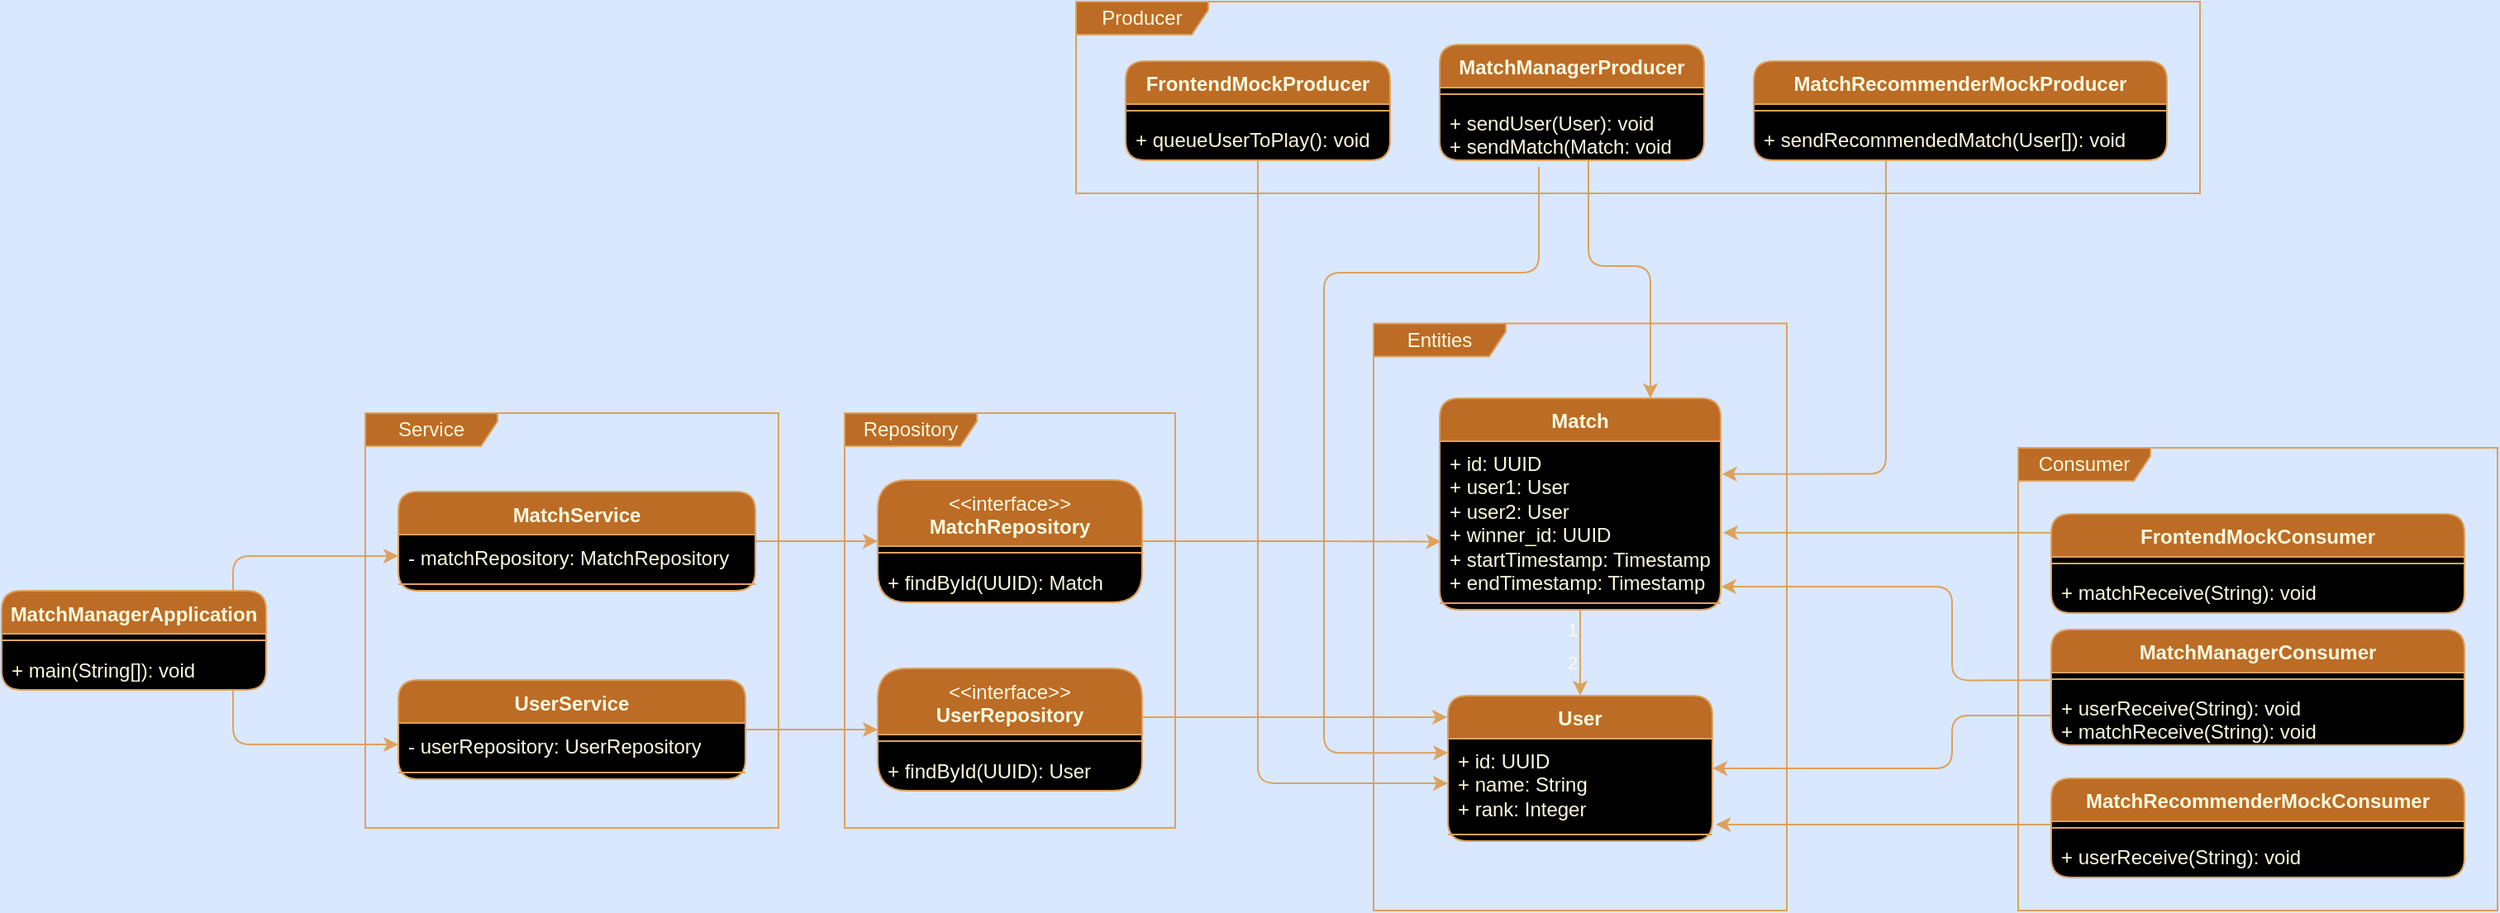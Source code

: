 <mxfile version="24.8.6">
  <diagram name="Página-1" id="VIkds1nKFeMDb14dhIDM">
    <mxGraphModel dx="2558" dy="1241" grid="0" gridSize="10" guides="1" tooltips="1" connect="1" arrows="1" fold="1" page="0" pageScale="1" pageWidth="800" pageHeight="450" background="#D9E8FF" math="0" shadow="0">
      <root>
        <mxCell id="0" />
        <mxCell id="1" parent="0" />
        <mxCell id="4dFmbhaFxBzCHr-sWIdQ-84" style="edgeStyle=orthogonalEdgeStyle;rounded=1;orthogonalLoop=1;jettySize=auto;html=1;entryX=0;entryY=0.5;entryDx=0;entryDy=0;labelBackgroundColor=none;fontColor=default;strokeColor=#DDA15E;" edge="1" parent="1" source="4dFmbhaFxBzCHr-sWIdQ-38" target="4dFmbhaFxBzCHr-sWIdQ-74">
          <mxGeometry relative="1" as="geometry" />
        </mxCell>
        <mxCell id="4dFmbhaFxBzCHr-sWIdQ-38" value="FrontendMockProducer" style="swimlane;fontStyle=1;align=center;verticalAlign=top;childLayout=stackLayout;horizontal=1;startSize=26;horizontalStack=0;resizeParent=1;resizeParentMax=0;resizeLast=0;collapsible=1;marginBottom=0;whiteSpace=wrap;html=1;rounded=1;labelBackgroundColor=none;fillColor=#BC6C25;strokeColor=#DDA15E;fontColor=#FEFAE0;swimlaneFillColor=#000000;" vertex="1" parent="1">
          <mxGeometry x="-82" y="-250" width="160" height="60" as="geometry" />
        </mxCell>
        <mxCell id="4dFmbhaFxBzCHr-sWIdQ-40" value="" style="line;strokeWidth=1;fillColor=none;align=left;verticalAlign=middle;spacingTop=-1;spacingLeft=3;spacingRight=3;rotatable=0;labelPosition=right;points=[];portConstraint=eastwest;rounded=1;labelBackgroundColor=none;strokeColor=#DDA15E;fontColor=#FEFAE0;" vertex="1" parent="4dFmbhaFxBzCHr-sWIdQ-38">
          <mxGeometry y="26" width="160" height="8" as="geometry" />
        </mxCell>
        <mxCell id="4dFmbhaFxBzCHr-sWIdQ-41" value="+ queueUserToPlay(): void" style="text;strokeColor=none;fillColor=none;align=left;verticalAlign=top;spacingLeft=4;spacingRight=4;overflow=hidden;rotatable=0;points=[[0,0.5],[1,0.5]];portConstraint=eastwest;whiteSpace=wrap;html=1;rounded=1;labelBackgroundColor=none;fontColor=#FEFAE0;" vertex="1" parent="4dFmbhaFxBzCHr-sWIdQ-38">
          <mxGeometry y="34" width="160" height="26" as="geometry" />
        </mxCell>
        <mxCell id="4dFmbhaFxBzCHr-sWIdQ-144" style="edgeStyle=orthogonalEdgeStyle;rounded=1;orthogonalLoop=1;jettySize=auto;html=1;entryX=0.75;entryY=0;entryDx=0;entryDy=0;labelBackgroundColor=none;fontColor=default;strokeColor=#DDA15E;" edge="1" parent="1" source="4dFmbhaFxBzCHr-sWIdQ-42" target="4dFmbhaFxBzCHr-sWIdQ-69">
          <mxGeometry relative="1" as="geometry">
            <Array as="points">
              <mxPoint x="198" y="-126" />
              <mxPoint x="236" y="-126" />
            </Array>
          </mxGeometry>
        </mxCell>
        <mxCell id="4dFmbhaFxBzCHr-sWIdQ-42" value="MatchManagerProducer" style="swimlane;fontStyle=1;align=center;verticalAlign=top;childLayout=stackLayout;horizontal=1;startSize=26;horizontalStack=0;resizeParent=1;resizeParentMax=0;resizeLast=0;collapsible=1;marginBottom=0;whiteSpace=wrap;html=1;rounded=1;labelBackgroundColor=none;fillColor=#BC6C25;strokeColor=#DDA15E;fontColor=#FEFAE0;swimlaneFillColor=#000000;" vertex="1" parent="1">
          <mxGeometry x="108" y="-260" width="160" height="70" as="geometry" />
        </mxCell>
        <mxCell id="4dFmbhaFxBzCHr-sWIdQ-43" value="" style="line;strokeWidth=1;fillColor=none;align=left;verticalAlign=middle;spacingTop=-1;spacingLeft=3;spacingRight=3;rotatable=0;labelPosition=right;points=[];portConstraint=eastwest;rounded=1;labelBackgroundColor=none;strokeColor=#DDA15E;fontColor=#FEFAE0;" vertex="1" parent="4dFmbhaFxBzCHr-sWIdQ-42">
          <mxGeometry y="26" width="160" height="8" as="geometry" />
        </mxCell>
        <mxCell id="4dFmbhaFxBzCHr-sWIdQ-44" value="+ sendUser(User): void&lt;div&gt;+ sendMatch(Match: void&lt;/div&gt;" style="text;strokeColor=none;fillColor=none;align=left;verticalAlign=top;spacingLeft=4;spacingRight=4;overflow=hidden;rotatable=0;points=[[0,0.5],[1,0.5]];portConstraint=eastwest;whiteSpace=wrap;html=1;rounded=1;labelBackgroundColor=none;fontColor=#FEFAE0;" vertex="1" parent="4dFmbhaFxBzCHr-sWIdQ-42">
          <mxGeometry y="34" width="160" height="36" as="geometry" />
        </mxCell>
        <mxCell id="4dFmbhaFxBzCHr-sWIdQ-45" value="MatchRecommenderMockProducer" style="swimlane;fontStyle=1;align=center;verticalAlign=top;childLayout=stackLayout;horizontal=1;startSize=26;horizontalStack=0;resizeParent=1;resizeParentMax=0;resizeLast=0;collapsible=1;marginBottom=0;whiteSpace=wrap;html=1;rounded=1;labelBackgroundColor=none;fillColor=#BC6C25;strokeColor=#DDA15E;fontColor=#FEFAE0;swimlaneFillColor=#000000;" vertex="1" parent="1">
          <mxGeometry x="298" y="-250" width="250" height="60" as="geometry" />
        </mxCell>
        <mxCell id="4dFmbhaFxBzCHr-sWIdQ-46" value="" style="line;strokeWidth=1;fillColor=none;align=left;verticalAlign=middle;spacingTop=-1;spacingLeft=3;spacingRight=3;rotatable=0;labelPosition=right;points=[];portConstraint=eastwest;rounded=1;labelBackgroundColor=none;strokeColor=#DDA15E;fontColor=#FEFAE0;" vertex="1" parent="4dFmbhaFxBzCHr-sWIdQ-45">
          <mxGeometry y="26" width="250" height="8" as="geometry" />
        </mxCell>
        <mxCell id="4dFmbhaFxBzCHr-sWIdQ-47" value="+ sendRecommendedMatch(User[]): void" style="text;strokeColor=none;fillColor=none;align=left;verticalAlign=top;spacingLeft=4;spacingRight=4;overflow=hidden;rotatable=0;points=[[0,0.5],[1,0.5]];portConstraint=eastwest;whiteSpace=wrap;html=1;rounded=1;labelBackgroundColor=none;fontColor=#FEFAE0;" vertex="1" parent="4dFmbhaFxBzCHr-sWIdQ-45">
          <mxGeometry y="34" width="250" height="26" as="geometry" />
        </mxCell>
        <mxCell id="4dFmbhaFxBzCHr-sWIdQ-67" value="Producer" style="shape=umlFrame;whiteSpace=wrap;html=1;pointerEvents=0;width=80;height=20;rounded=1;labelBackgroundColor=none;fillColor=#BC6C25;strokeColor=#DDA15E;fontColor=#FEFAE0;" vertex="1" parent="1">
          <mxGeometry x="-112" y="-286" width="680" height="116" as="geometry" />
        </mxCell>
        <mxCell id="4dFmbhaFxBzCHr-sWIdQ-96" style="edgeStyle=orthogonalEdgeStyle;rounded=1;orthogonalLoop=1;jettySize=auto;html=1;entryX=0.5;entryY=0;entryDx=0;entryDy=0;labelBackgroundColor=none;fontColor=default;strokeColor=#DDA15E;" edge="1" parent="1" source="4dFmbhaFxBzCHr-sWIdQ-69" target="4dFmbhaFxBzCHr-sWIdQ-73">
          <mxGeometry relative="1" as="geometry" />
        </mxCell>
        <mxCell id="4dFmbhaFxBzCHr-sWIdQ-97" value="1" style="edgeLabel;html=1;align=center;verticalAlign=middle;resizable=0;points=[];rounded=1;labelBackgroundColor=none;fontColor=#FEFAE0;" vertex="1" connectable="0" parent="4dFmbhaFxBzCHr-sWIdQ-96">
          <mxGeometry x="-0.308" y="1" relative="1" as="geometry">
            <mxPoint x="-6" y="-6" as="offset" />
          </mxGeometry>
        </mxCell>
        <mxCell id="4dFmbhaFxBzCHr-sWIdQ-98" value="2" style="edgeLabel;html=1;align=center;verticalAlign=middle;resizable=0;points=[];rounded=1;labelBackgroundColor=none;fontColor=#FEFAE0;" vertex="1" connectable="0" parent="4dFmbhaFxBzCHr-sWIdQ-96">
          <mxGeometry x="0.339" y="-1" relative="1" as="geometry">
            <mxPoint x="-4" y="-3" as="offset" />
          </mxGeometry>
        </mxCell>
        <mxCell id="4dFmbhaFxBzCHr-sWIdQ-69" value="Match" style="swimlane;fontStyle=1;align=center;verticalAlign=top;childLayout=stackLayout;horizontal=1;startSize=26;horizontalStack=0;resizeParent=1;resizeParentMax=0;resizeLast=0;collapsible=1;marginBottom=0;whiteSpace=wrap;html=1;rounded=1;labelBackgroundColor=none;fillColor=#BC6C25;strokeColor=#DDA15E;fontColor=#FEFAE0;swimlaneFillColor=#000000;" vertex="1" parent="1">
          <mxGeometry x="108" y="-46" width="170" height="128" as="geometry" />
        </mxCell>
        <mxCell id="4dFmbhaFxBzCHr-sWIdQ-70" value="+ id: UUID&lt;div&gt;+ user1: User&lt;/div&gt;&lt;div&gt;+ user2: User&lt;/div&gt;&lt;div&gt;+ winner_id: UUID&lt;/div&gt;&lt;div&gt;+ startTimestamp: Timestamp&lt;/div&gt;&lt;div&gt;+ endTimestamp: Timestamp&lt;/div&gt;" style="text;strokeColor=none;fillColor=none;align=left;verticalAlign=top;spacingLeft=4;spacingRight=4;overflow=hidden;rotatable=0;points=[[0,0.5],[1,0.5]];portConstraint=eastwest;whiteSpace=wrap;html=1;rounded=1;labelBackgroundColor=none;fontColor=#FEFAE0;" vertex="1" parent="4dFmbhaFxBzCHr-sWIdQ-69">
          <mxGeometry y="26" width="170" height="94" as="geometry" />
        </mxCell>
        <mxCell id="4dFmbhaFxBzCHr-sWIdQ-71" value="" style="line;strokeWidth=1;fillColor=none;align=left;verticalAlign=middle;spacingTop=-1;spacingLeft=3;spacingRight=3;rotatable=0;labelPosition=right;points=[];portConstraint=eastwest;rounded=1;labelBackgroundColor=none;strokeColor=#DDA15E;fontColor=#FEFAE0;" vertex="1" parent="4dFmbhaFxBzCHr-sWIdQ-69">
          <mxGeometry y="120" width="170" height="8" as="geometry" />
        </mxCell>
        <mxCell id="4dFmbhaFxBzCHr-sWIdQ-73" value="User" style="swimlane;fontStyle=1;align=center;verticalAlign=top;childLayout=stackLayout;horizontal=1;startSize=26;horizontalStack=0;resizeParent=1;resizeParentMax=0;resizeLast=0;collapsible=1;marginBottom=0;whiteSpace=wrap;html=1;rounded=1;labelBackgroundColor=none;fillColor=#BC6C25;strokeColor=#DDA15E;fontColor=#FEFAE0;swimlaneFillColor=#000000;" vertex="1" parent="1">
          <mxGeometry x="113" y="134" width="160" height="88" as="geometry" />
        </mxCell>
        <mxCell id="4dFmbhaFxBzCHr-sWIdQ-74" value="+ id: UUID&lt;div&gt;+ name: String&lt;/div&gt;&lt;div&gt;+ rank: Integer&lt;/div&gt;" style="text;strokeColor=none;fillColor=none;align=left;verticalAlign=top;spacingLeft=4;spacingRight=4;overflow=hidden;rotatable=0;points=[[0,0.5],[1,0.5]];portConstraint=eastwest;whiteSpace=wrap;html=1;rounded=1;labelBackgroundColor=none;fontColor=#FEFAE0;" vertex="1" parent="4dFmbhaFxBzCHr-sWIdQ-73">
          <mxGeometry y="26" width="160" height="54" as="geometry" />
        </mxCell>
        <mxCell id="4dFmbhaFxBzCHr-sWIdQ-75" value="" style="line;strokeWidth=1;fillColor=none;align=left;verticalAlign=middle;spacingTop=-1;spacingLeft=3;spacingRight=3;rotatable=0;labelPosition=right;points=[];portConstraint=eastwest;rounded=1;labelBackgroundColor=none;strokeColor=#DDA15E;fontColor=#FEFAE0;" vertex="1" parent="4dFmbhaFxBzCHr-sWIdQ-73">
          <mxGeometry y="80" width="160" height="8" as="geometry" />
        </mxCell>
        <mxCell id="4dFmbhaFxBzCHr-sWIdQ-77" value="Entities" style="shape=umlFrame;whiteSpace=wrap;html=1;pointerEvents=0;width=80;height=20;rounded=1;labelBackgroundColor=none;fillColor=#BC6C25;strokeColor=#DDA15E;fontColor=#FEFAE0;" vertex="1" parent="1">
          <mxGeometry x="68" y="-91.31" width="250" height="355.31" as="geometry" />
        </mxCell>
        <mxCell id="4dFmbhaFxBzCHr-sWIdQ-102" style="edgeStyle=orthogonalEdgeStyle;rounded=1;orthogonalLoop=1;jettySize=auto;html=1;entryX=1.005;entryY=0.211;entryDx=0;entryDy=0;entryPerimeter=0;labelBackgroundColor=none;fontColor=default;strokeColor=#DDA15E;" edge="1" parent="1" source="4dFmbhaFxBzCHr-sWIdQ-45" target="4dFmbhaFxBzCHr-sWIdQ-70">
          <mxGeometry relative="1" as="geometry">
            <Array as="points">
              <mxPoint x="378" />
            </Array>
          </mxGeometry>
        </mxCell>
        <mxCell id="4dFmbhaFxBzCHr-sWIdQ-104" style="edgeStyle=orthogonalEdgeStyle;rounded=1;orthogonalLoop=1;jettySize=auto;html=1;entryX=0.001;entryY=0.085;entryDx=0;entryDy=0;entryPerimeter=0;labelBackgroundColor=none;fontColor=default;strokeColor=#DDA15E;" edge="1" parent="1">
          <mxGeometry relative="1" as="geometry">
            <mxPoint x="168.027" y="-186" as="sourcePoint" />
            <mxPoint x="113.16" y="168.59" as="targetPoint" />
            <Array as="points">
              <mxPoint x="168" y="-122" />
              <mxPoint x="38" y="-122" />
              <mxPoint x="38" y="169" />
            </Array>
          </mxGeometry>
        </mxCell>
        <mxCell id="4dFmbhaFxBzCHr-sWIdQ-121" style="edgeStyle=orthogonalEdgeStyle;rounded=1;orthogonalLoop=1;jettySize=auto;html=1;entryX=0;entryY=0.5;entryDx=0;entryDy=0;labelBackgroundColor=none;fontColor=default;strokeColor=#DDA15E;" edge="1" parent="1" source="4dFmbhaFxBzCHr-sWIdQ-106" target="4dFmbhaFxBzCHr-sWIdQ-113">
          <mxGeometry relative="1" as="geometry">
            <Array as="points">
              <mxPoint x="-622" y="50" />
            </Array>
          </mxGeometry>
        </mxCell>
        <mxCell id="4dFmbhaFxBzCHr-sWIdQ-122" style="edgeStyle=orthogonalEdgeStyle;rounded=1;orthogonalLoop=1;jettySize=auto;html=1;entryX=0;entryY=0.5;entryDx=0;entryDy=0;labelBackgroundColor=none;fontColor=default;strokeColor=#DDA15E;" edge="1" parent="1" source="4dFmbhaFxBzCHr-sWIdQ-106" target="4dFmbhaFxBzCHr-sWIdQ-110">
          <mxGeometry relative="1" as="geometry">
            <Array as="points">
              <mxPoint x="-622" y="164" />
            </Array>
          </mxGeometry>
        </mxCell>
        <mxCell id="4dFmbhaFxBzCHr-sWIdQ-106" value="MatchManagerApplication" style="swimlane;fontStyle=1;align=center;verticalAlign=top;childLayout=stackLayout;horizontal=1;startSize=26;horizontalStack=0;resizeParent=1;resizeParentMax=0;resizeLast=0;collapsible=1;marginBottom=0;whiteSpace=wrap;html=1;rounded=1;labelBackgroundColor=none;fillColor=#BC6C25;strokeColor=#DDA15E;fontColor=#FEFAE0;swimlaneFillColor=#000000;" vertex="1" parent="1">
          <mxGeometry x="-762" y="70.5" width="160" height="60" as="geometry" />
        </mxCell>
        <mxCell id="4dFmbhaFxBzCHr-sWIdQ-107" value="" style="line;strokeWidth=1;fillColor=none;align=left;verticalAlign=middle;spacingTop=-1;spacingLeft=3;spacingRight=3;rotatable=0;labelPosition=right;points=[];portConstraint=eastwest;rounded=1;labelBackgroundColor=none;strokeColor=#DDA15E;fontColor=#FEFAE0;" vertex="1" parent="4dFmbhaFxBzCHr-sWIdQ-106">
          <mxGeometry y="26" width="160" height="8" as="geometry" />
        </mxCell>
        <mxCell id="4dFmbhaFxBzCHr-sWIdQ-108" value="+ main(String[]): void" style="text;strokeColor=none;fillColor=none;align=left;verticalAlign=top;spacingLeft=4;spacingRight=4;overflow=hidden;rotatable=0;points=[[0,0.5],[1,0.5]];portConstraint=eastwest;whiteSpace=wrap;html=1;rounded=1;labelBackgroundColor=none;fontColor=#FEFAE0;" vertex="1" parent="4dFmbhaFxBzCHr-sWIdQ-106">
          <mxGeometry y="34" width="160" height="26" as="geometry" />
        </mxCell>
        <mxCell id="4dFmbhaFxBzCHr-sWIdQ-124" style="edgeStyle=orthogonalEdgeStyle;rounded=1;orthogonalLoop=1;jettySize=auto;html=1;entryX=0;entryY=0.5;entryDx=0;entryDy=0;labelBackgroundColor=none;fontColor=default;strokeColor=#DDA15E;" edge="1" parent="1" source="4dFmbhaFxBzCHr-sWIdQ-109" target="4dFmbhaFxBzCHr-sWIdQ-115">
          <mxGeometry relative="1" as="geometry" />
        </mxCell>
        <mxCell id="4dFmbhaFxBzCHr-sWIdQ-109" value="UserService&lt;div&gt;&lt;br&gt;&lt;/div&gt;" style="swimlane;fontStyle=1;align=center;verticalAlign=top;childLayout=stackLayout;horizontal=1;startSize=26;horizontalStack=0;resizeParent=1;resizeParentMax=0;resizeLast=0;collapsible=1;marginBottom=0;whiteSpace=wrap;html=1;rounded=1;labelBackgroundColor=none;fillColor=#BC6C25;strokeColor=#DDA15E;fontColor=#FEFAE0;swimlaneFillColor=#000000;" vertex="1" parent="1">
          <mxGeometry x="-522" y="124.5" width="210" height="60" as="geometry" />
        </mxCell>
        <mxCell id="4dFmbhaFxBzCHr-sWIdQ-110" value="- userRepository: UserRepository" style="text;strokeColor=none;fillColor=none;align=left;verticalAlign=top;spacingLeft=4;spacingRight=4;overflow=hidden;rotatable=0;points=[[0,0.5],[1,0.5]];portConstraint=eastwest;whiteSpace=wrap;html=1;rounded=1;labelBackgroundColor=none;fontColor=#FEFAE0;" vertex="1" parent="4dFmbhaFxBzCHr-sWIdQ-109">
          <mxGeometry y="26" width="210" height="26" as="geometry" />
        </mxCell>
        <mxCell id="4dFmbhaFxBzCHr-sWIdQ-111" value="" style="line;strokeWidth=1;fillColor=none;align=left;verticalAlign=middle;spacingTop=-1;spacingLeft=3;spacingRight=3;rotatable=0;labelPosition=right;points=[];portConstraint=eastwest;rounded=1;labelBackgroundColor=none;strokeColor=#DDA15E;fontColor=#FEFAE0;" vertex="1" parent="4dFmbhaFxBzCHr-sWIdQ-109">
          <mxGeometry y="52" width="210" height="8" as="geometry" />
        </mxCell>
        <mxCell id="4dFmbhaFxBzCHr-sWIdQ-123" style="edgeStyle=orthogonalEdgeStyle;rounded=1;orthogonalLoop=1;jettySize=auto;html=1;entryX=0;entryY=0.5;entryDx=0;entryDy=0;labelBackgroundColor=none;fontColor=default;strokeColor=#DDA15E;" edge="1" parent="1" source="4dFmbhaFxBzCHr-sWIdQ-112" target="4dFmbhaFxBzCHr-sWIdQ-118">
          <mxGeometry relative="1" as="geometry" />
        </mxCell>
        <mxCell id="4dFmbhaFxBzCHr-sWIdQ-112" value="&lt;div&gt;MatchService&lt;/div&gt;" style="swimlane;fontStyle=1;align=center;verticalAlign=top;childLayout=stackLayout;horizontal=1;startSize=26;horizontalStack=0;resizeParent=1;resizeParentMax=0;resizeLast=0;collapsible=1;marginBottom=0;whiteSpace=wrap;html=1;rounded=1;labelBackgroundColor=none;fillColor=#BC6C25;strokeColor=#DDA15E;fontColor=#FEFAE0;swimlaneFillColor=#000000;" vertex="1" parent="1">
          <mxGeometry x="-522" y="10.5" width="216" height="60" as="geometry" />
        </mxCell>
        <mxCell id="4dFmbhaFxBzCHr-sWIdQ-113" value="- matchRepository: MatchRepository" style="text;strokeColor=none;fillColor=none;align=left;verticalAlign=top;spacingLeft=4;spacingRight=4;overflow=hidden;rotatable=0;points=[[0,0.5],[1,0.5]];portConstraint=eastwest;whiteSpace=wrap;html=1;rounded=1;labelBackgroundColor=none;fontColor=#FEFAE0;" vertex="1" parent="4dFmbhaFxBzCHr-sWIdQ-112">
          <mxGeometry y="26" width="216" height="26" as="geometry" />
        </mxCell>
        <mxCell id="4dFmbhaFxBzCHr-sWIdQ-114" value="" style="line;strokeWidth=1;fillColor=none;align=left;verticalAlign=middle;spacingTop=-1;spacingLeft=3;spacingRight=3;rotatable=0;labelPosition=right;points=[];portConstraint=eastwest;rounded=1;labelBackgroundColor=none;strokeColor=#DDA15E;fontColor=#FEFAE0;" vertex="1" parent="4dFmbhaFxBzCHr-sWIdQ-112">
          <mxGeometry y="52" width="216" height="8" as="geometry" />
        </mxCell>
        <mxCell id="4dFmbhaFxBzCHr-sWIdQ-129" style="edgeStyle=orthogonalEdgeStyle;rounded=1;orthogonalLoop=1;jettySize=auto;html=1;entryX=-0.003;entryY=0.148;entryDx=0;entryDy=0;entryPerimeter=0;labelBackgroundColor=none;fontColor=default;strokeColor=#DDA15E;" edge="1" parent="1" source="4dFmbhaFxBzCHr-sWIdQ-115" target="4dFmbhaFxBzCHr-sWIdQ-73">
          <mxGeometry relative="1" as="geometry">
            <Array as="points">
              <mxPoint x="-22" y="147" />
              <mxPoint x="-22" y="147" />
            </Array>
          </mxGeometry>
        </mxCell>
        <mxCell id="4dFmbhaFxBzCHr-sWIdQ-115" value="&lt;span style=&quot;font-weight: 400; text-align: left;&quot;&gt;&amp;lt;&amp;lt;interface&amp;gt;&amp;gt;&lt;/span&gt;&lt;br&gt;&lt;div&gt;UserRepository&lt;/div&gt;" style="swimlane;fontStyle=1;align=center;verticalAlign=top;childLayout=stackLayout;horizontal=1;startSize=40;horizontalStack=0;resizeParent=1;resizeParentMax=0;resizeLast=0;collapsible=1;marginBottom=0;whiteSpace=wrap;html=1;rounded=1;labelBackgroundColor=none;fillColor=#BC6C25;strokeColor=#DDA15E;fontColor=#FEFAE0;swimlaneFillColor=#000000;" vertex="1" parent="1">
          <mxGeometry x="-232" y="117.5" width="160" height="74" as="geometry" />
        </mxCell>
        <mxCell id="4dFmbhaFxBzCHr-sWIdQ-116" value="" style="line;strokeWidth=1;fillColor=none;align=left;verticalAlign=middle;spacingTop=-1;spacingLeft=3;spacingRight=3;rotatable=0;labelPosition=right;points=[];portConstraint=eastwest;rounded=1;labelBackgroundColor=none;strokeColor=#DDA15E;fontColor=#FEFAE0;" vertex="1" parent="4dFmbhaFxBzCHr-sWIdQ-115">
          <mxGeometry y="40" width="160" height="8" as="geometry" />
        </mxCell>
        <mxCell id="4dFmbhaFxBzCHr-sWIdQ-117" value="+ findById(UUID): User" style="text;strokeColor=none;fillColor=none;align=left;verticalAlign=top;spacingLeft=4;spacingRight=4;overflow=hidden;rotatable=0;points=[[0,0.5],[1,0.5]];portConstraint=eastwest;whiteSpace=wrap;html=1;rounded=1;labelBackgroundColor=none;fontColor=#FEFAE0;" vertex="1" parent="4dFmbhaFxBzCHr-sWIdQ-115">
          <mxGeometry y="48" width="160" height="26" as="geometry" />
        </mxCell>
        <mxCell id="4dFmbhaFxBzCHr-sWIdQ-118" value="&lt;span style=&quot;font-weight: 400; text-align: left;&quot;&gt;&amp;lt;&amp;lt;interface&amp;gt;&amp;gt;&lt;/span&gt;&lt;br&gt;&lt;div&gt;MatchRepository&lt;/div&gt;" style="swimlane;fontStyle=1;align=center;verticalAlign=top;childLayout=stackLayout;horizontal=1;startSize=40;horizontalStack=0;resizeParent=1;resizeParentMax=0;resizeLast=0;collapsible=1;marginBottom=0;whiteSpace=wrap;html=1;rounded=1;labelBackgroundColor=none;fillColor=#BC6C25;strokeColor=#DDA15E;fontColor=#FEFAE0;swimlaneFillColor=#000000;" vertex="1" parent="1">
          <mxGeometry x="-232" y="3.5" width="160" height="74" as="geometry" />
        </mxCell>
        <mxCell id="4dFmbhaFxBzCHr-sWIdQ-119" value="" style="line;strokeWidth=1;fillColor=none;align=left;verticalAlign=middle;spacingTop=-1;spacingLeft=3;spacingRight=3;rotatable=0;labelPosition=right;points=[];portConstraint=eastwest;rounded=1;labelBackgroundColor=none;strokeColor=#DDA15E;fontColor=#FEFAE0;" vertex="1" parent="4dFmbhaFxBzCHr-sWIdQ-118">
          <mxGeometry y="40" width="160" height="8" as="geometry" />
        </mxCell>
        <mxCell id="4dFmbhaFxBzCHr-sWIdQ-120" value="+ findById(UUID): Match" style="text;strokeColor=none;fillColor=none;align=left;verticalAlign=top;spacingLeft=4;spacingRight=4;overflow=hidden;rotatable=0;points=[[0,0.5],[1,0.5]];portConstraint=eastwest;whiteSpace=wrap;html=1;rounded=1;labelBackgroundColor=none;fontColor=#FEFAE0;" vertex="1" parent="4dFmbhaFxBzCHr-sWIdQ-118">
          <mxGeometry y="48" width="160" height="26" as="geometry" />
        </mxCell>
        <mxCell id="4dFmbhaFxBzCHr-sWIdQ-126" value="Service" style="shape=umlFrame;whiteSpace=wrap;html=1;pointerEvents=0;width=80;height=20;rounded=1;labelBackgroundColor=none;fillColor=#BC6C25;strokeColor=#DDA15E;fontColor=#FEFAE0;" vertex="1" parent="1">
          <mxGeometry x="-542" y="-37" width="250" height="251" as="geometry" />
        </mxCell>
        <mxCell id="4dFmbhaFxBzCHr-sWIdQ-127" value="Repository" style="shape=umlFrame;whiteSpace=wrap;html=1;pointerEvents=0;width=80;height=20;rounded=1;labelBackgroundColor=none;fillColor=#BC6C25;strokeColor=#DDA15E;fontColor=#FEFAE0;" vertex="1" parent="1">
          <mxGeometry x="-252" y="-37" width="200" height="251" as="geometry" />
        </mxCell>
        <mxCell id="4dFmbhaFxBzCHr-sWIdQ-128" style="edgeStyle=orthogonalEdgeStyle;rounded=1;orthogonalLoop=1;jettySize=auto;html=1;entryX=0.005;entryY=0.646;entryDx=0;entryDy=0;entryPerimeter=0;labelBackgroundColor=none;fontColor=default;strokeColor=#DDA15E;" edge="1" parent="1" source="4dFmbhaFxBzCHr-sWIdQ-118" target="4dFmbhaFxBzCHr-sWIdQ-70">
          <mxGeometry relative="1" as="geometry" />
        </mxCell>
        <mxCell id="4dFmbhaFxBzCHr-sWIdQ-130" value="FrontendMockConsumer" style="swimlane;fontStyle=1;align=center;verticalAlign=top;childLayout=stackLayout;horizontal=1;startSize=26;horizontalStack=0;resizeParent=1;resizeParentMax=0;resizeLast=0;collapsible=1;marginBottom=0;whiteSpace=wrap;html=1;rounded=1;labelBackgroundColor=none;fillColor=#BC6C25;strokeColor=#DDA15E;fontColor=#FEFAE0;swimlaneFillColor=#000000;" vertex="1" parent="1">
          <mxGeometry x="478" y="24" width="250" height="60" as="geometry" />
        </mxCell>
        <mxCell id="4dFmbhaFxBzCHr-sWIdQ-131" value="" style="line;strokeWidth=1;fillColor=none;align=left;verticalAlign=middle;spacingTop=-1;spacingLeft=3;spacingRight=3;rotatable=0;labelPosition=right;points=[];portConstraint=eastwest;rounded=1;labelBackgroundColor=none;strokeColor=#DDA15E;fontColor=#FEFAE0;" vertex="1" parent="4dFmbhaFxBzCHr-sWIdQ-130">
          <mxGeometry y="26" width="250" height="8" as="geometry" />
        </mxCell>
        <mxCell id="4dFmbhaFxBzCHr-sWIdQ-132" value="+ matchReceive(String): void" style="text;strokeColor=none;fillColor=none;align=left;verticalAlign=top;spacingLeft=4;spacingRight=4;overflow=hidden;rotatable=0;points=[[0,0.5],[1,0.5]];portConstraint=eastwest;whiteSpace=wrap;html=1;rounded=1;labelBackgroundColor=none;fontColor=#FEFAE0;" vertex="1" parent="4dFmbhaFxBzCHr-sWIdQ-130">
          <mxGeometry y="34" width="250" height="26" as="geometry" />
        </mxCell>
        <mxCell id="4dFmbhaFxBzCHr-sWIdQ-133" value="MatchManagerConsumer" style="swimlane;fontStyle=1;align=center;verticalAlign=top;childLayout=stackLayout;horizontal=1;startSize=26;horizontalStack=0;resizeParent=1;resizeParentMax=0;resizeLast=0;collapsible=1;marginBottom=0;whiteSpace=wrap;html=1;rounded=1;labelBackgroundColor=none;fillColor=#BC6C25;strokeColor=#DDA15E;fontColor=#FEFAE0;swimlaneFillColor=#000000;" vertex="1" parent="1">
          <mxGeometry x="478" y="94" width="250" height="70" as="geometry" />
        </mxCell>
        <mxCell id="4dFmbhaFxBzCHr-sWIdQ-134" value="" style="line;strokeWidth=1;fillColor=none;align=left;verticalAlign=middle;spacingTop=-1;spacingLeft=3;spacingRight=3;rotatable=0;labelPosition=right;points=[];portConstraint=eastwest;rounded=1;labelBackgroundColor=none;strokeColor=#DDA15E;fontColor=#FEFAE0;" vertex="1" parent="4dFmbhaFxBzCHr-sWIdQ-133">
          <mxGeometry y="26" width="250" height="8" as="geometry" />
        </mxCell>
        <mxCell id="4dFmbhaFxBzCHr-sWIdQ-135" value="+ userReceive(String): void&lt;div&gt;+ matchReceive(String): void&lt;/div&gt;" style="text;strokeColor=none;fillColor=none;align=left;verticalAlign=top;spacingLeft=4;spacingRight=4;overflow=hidden;rotatable=0;points=[[0,0.5],[1,0.5]];portConstraint=eastwest;whiteSpace=wrap;html=1;rounded=1;labelBackgroundColor=none;fontColor=#FEFAE0;" vertex="1" parent="4dFmbhaFxBzCHr-sWIdQ-133">
          <mxGeometry y="34" width="250" height="36" as="geometry" />
        </mxCell>
        <mxCell id="4dFmbhaFxBzCHr-sWIdQ-140" style="edgeStyle=orthogonalEdgeStyle;rounded=1;orthogonalLoop=1;jettySize=auto;html=1;entryX=1.013;entryY=0.963;entryDx=0;entryDy=0;entryPerimeter=0;labelBackgroundColor=none;fontColor=default;strokeColor=#DDA15E;" edge="1" parent="1" source="4dFmbhaFxBzCHr-sWIdQ-136" target="4dFmbhaFxBzCHr-sWIdQ-74">
          <mxGeometry relative="1" as="geometry">
            <Array as="points">
              <mxPoint x="428" y="212" />
              <mxPoint x="428" y="212" />
            </Array>
          </mxGeometry>
        </mxCell>
        <mxCell id="4dFmbhaFxBzCHr-sWIdQ-136" value="MatchRecommenderMockConsumer" style="swimlane;fontStyle=1;align=center;verticalAlign=top;childLayout=stackLayout;horizontal=1;startSize=26;horizontalStack=0;resizeParent=1;resizeParentMax=0;resizeLast=0;collapsible=1;marginBottom=0;whiteSpace=wrap;html=1;rounded=1;labelBackgroundColor=none;fillColor=#BC6C25;strokeColor=#DDA15E;fontColor=#FEFAE0;swimlaneFillColor=#000000;" vertex="1" parent="1">
          <mxGeometry x="478" y="184" width="250" height="60" as="geometry" />
        </mxCell>
        <mxCell id="4dFmbhaFxBzCHr-sWIdQ-137" value="" style="line;strokeWidth=1;fillColor=none;align=left;verticalAlign=middle;spacingTop=-1;spacingLeft=3;spacingRight=3;rotatable=0;labelPosition=right;points=[];portConstraint=eastwest;rounded=1;labelBackgroundColor=none;strokeColor=#DDA15E;fontColor=#FEFAE0;" vertex="1" parent="4dFmbhaFxBzCHr-sWIdQ-136">
          <mxGeometry y="26" width="250" height="8" as="geometry" />
        </mxCell>
        <mxCell id="4dFmbhaFxBzCHr-sWIdQ-138" value="+ userReceive(String): void" style="text;strokeColor=none;fillColor=none;align=left;verticalAlign=top;spacingLeft=4;spacingRight=4;overflow=hidden;rotatable=0;points=[[0,0.5],[1,0.5]];portConstraint=eastwest;whiteSpace=wrap;html=1;rounded=1;labelBackgroundColor=none;fontColor=#FEFAE0;" vertex="1" parent="4dFmbhaFxBzCHr-sWIdQ-136">
          <mxGeometry y="34" width="250" height="26" as="geometry" />
        </mxCell>
        <mxCell id="4dFmbhaFxBzCHr-sWIdQ-139" value="Consumer" style="shape=umlFrame;whiteSpace=wrap;html=1;pointerEvents=0;width=80;height=20;rounded=1;labelBackgroundColor=none;fillColor=#BC6C25;strokeColor=#DDA15E;fontColor=#FEFAE0;" vertex="1" parent="1">
          <mxGeometry x="458" y="-16" width="290" height="280" as="geometry" />
        </mxCell>
        <mxCell id="4dFmbhaFxBzCHr-sWIdQ-142" style="edgeStyle=orthogonalEdgeStyle;rounded=1;orthogonalLoop=1;jettySize=auto;html=1;entryX=1;entryY=0.5;entryDx=0;entryDy=0;labelBackgroundColor=none;fontColor=default;strokeColor=#DDA15E;" edge="1" parent="1" source="4dFmbhaFxBzCHr-sWIdQ-135" target="4dFmbhaFxBzCHr-sWIdQ-73">
          <mxGeometry relative="1" as="geometry">
            <Array as="points">
              <mxPoint x="418" y="146" />
              <mxPoint x="418" y="178" />
            </Array>
          </mxGeometry>
        </mxCell>
        <mxCell id="4dFmbhaFxBzCHr-sWIdQ-143" style="edgeStyle=orthogonalEdgeStyle;rounded=1;orthogonalLoop=1;jettySize=auto;html=1;entryX=1.002;entryY=0.936;entryDx=0;entryDy=0;entryPerimeter=0;exitX=-0.004;exitY=-0.093;exitDx=0;exitDy=0;exitPerimeter=0;labelBackgroundColor=none;fontColor=default;strokeColor=#DDA15E;" edge="1" parent="1" source="4dFmbhaFxBzCHr-sWIdQ-135" target="4dFmbhaFxBzCHr-sWIdQ-70">
          <mxGeometry relative="1" as="geometry">
            <Array as="points">
              <mxPoint x="418" y="125" />
              <mxPoint x="418" y="68" />
            </Array>
          </mxGeometry>
        </mxCell>
        <mxCell id="4dFmbhaFxBzCHr-sWIdQ-145" style="edgeStyle=orthogonalEdgeStyle;rounded=1;orthogonalLoop=1;jettySize=auto;html=1;entryX=1.009;entryY=0.589;entryDx=0;entryDy=0;entryPerimeter=0;labelBackgroundColor=none;fontColor=default;strokeColor=#DDA15E;" edge="1" parent="1" source="4dFmbhaFxBzCHr-sWIdQ-130" target="4dFmbhaFxBzCHr-sWIdQ-70">
          <mxGeometry relative="1" as="geometry">
            <Array as="points">
              <mxPoint x="378" y="35" />
            </Array>
          </mxGeometry>
        </mxCell>
      </root>
    </mxGraphModel>
  </diagram>
</mxfile>
